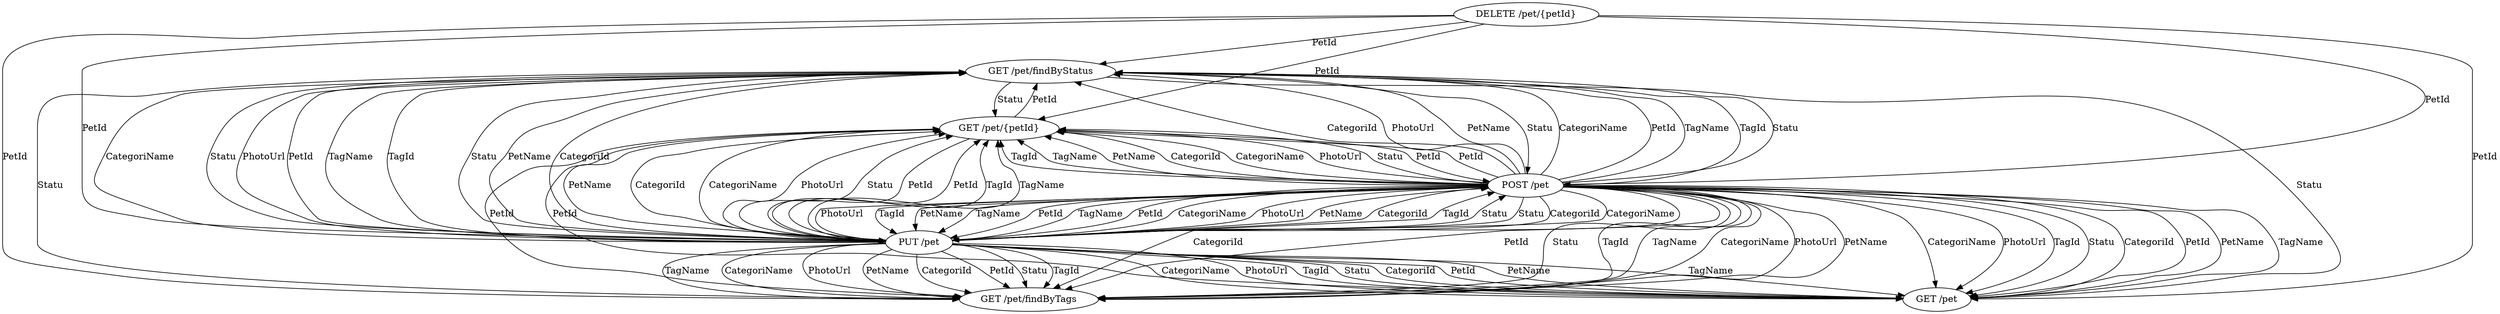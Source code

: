 digraph G {
  1 [ label="GET /pet/findByTags" ];
  2 [ label="DELETE /pet/{petId}" ];
  3 [ label="GET /pet" ];
  4 [ label="GET /pet/findByStatus" ];
  5 [ label="GET /pet/{petId}" ];
  6 [ label="PUT /pet" ];
  7 [ label="POST /pet" ];
  5 -> 4 [ label="PetId" ];
  6 -> 4 [ label="PetId" ];
  6 -> 4 [ label="TagName" ];
  6 -> 4 [ label="CategoriId" ];
  6 -> 4 [ label="PetName" ];
  6 -> 4 [ label="PhotoUrl" ];
  6 -> 4 [ label="CategoriName" ];
  6 -> 4 [ label="TagId" ];
  6 -> 4 [ label="Statu" ];
  2 -> 4 [ label="PetId" ];
  7 -> 4 [ label="PetId" ];
  7 -> 4 [ label="TagName" ];
  7 -> 4 [ label="CategoriId" ];
  7 -> 4 [ label="PetName" ];
  7 -> 4 [ label="PhotoUrl" ];
  7 -> 4 [ label="CategoriName" ];
  7 -> 4 [ label="TagId" ];
  7 -> 4 [ label="Statu" ];
  4 -> 1 [ label="Statu" ];
  5 -> 1 [ label="PetId" ];
  6 -> 1 [ label="PetId" ];
  6 -> 1 [ label="Statu" ];
  6 -> 1 [ label="TagId" ];
  6 -> 1 [ label="TagName" ];
  6 -> 1 [ label="CategoriName" ];
  6 -> 1 [ label="PhotoUrl" ];
  6 -> 1 [ label="PetName" ];
  6 -> 1 [ label="CategoriId" ];
  2 -> 1 [ label="PetId" ];
  7 -> 1 [ label="PetId" ];
  7 -> 1 [ label="Statu" ];
  7 -> 1 [ label="TagId" ];
  7 -> 1 [ label="TagName" ];
  7 -> 1 [ label="CategoriName" ];
  7 -> 1 [ label="PhotoUrl" ];
  7 -> 1 [ label="PetName" ];
  7 -> 1 [ label="CategoriId" ];
  4 -> 3 [ label="Statu" ];
  5 -> 3 [ label="PetId" ];
  6 -> 3 [ label="CategoriName" ];
  6 -> 3 [ label="PhotoUrl" ];
  6 -> 3 [ label="TagId" ];
  6 -> 3 [ label="Statu" ];
  6 -> 3 [ label="CategoriId" ];
  6 -> 3 [ label="PetId" ];
  6 -> 3 [ label="PetName" ];
  6 -> 3 [ label="TagName" ];
  2 -> 3 [ label="PetId" ];
  7 -> 3 [ label="CategoriName" ];
  7 -> 3 [ label="PhotoUrl" ];
  7 -> 3 [ label="TagId" ];
  7 -> 3 [ label="Statu" ];
  7 -> 3 [ label="CategoriId" ];
  7 -> 3 [ label="PetId" ];
  7 -> 3 [ label="PetName" ];
  7 -> 3 [ label="TagName" ];
  4 -> 5 [ label="Statu" ];
  6 -> 5 [ label="PetId" ];
  6 -> 5 [ label="TagId" ];
  6 -> 5 [ label="TagName" ];
  6 -> 5 [ label="PetName" ];
  6 -> 5 [ label="CategoriId" ];
  6 -> 5 [ label="CategoriName" ];
  6 -> 5 [ label="PhotoUrl" ];
  6 -> 5 [ label="Statu" ];
  2 -> 5 [ label="PetId" ];
  7 -> 5 [ label="PetId" ];
  7 -> 5 [ label="TagId" ];
  7 -> 5 [ label="TagName" ];
  7 -> 5 [ label="PetName" ];
  7 -> 5 [ label="CategoriId" ];
  7 -> 5 [ label="CategoriName" ];
  7 -> 5 [ label="PhotoUrl" ];
  7 -> 5 [ label="Statu" ];
  4 -> 6 [ label="Statu" ];
  5 -> 6 [ label="PetId" ];
  2 -> 6 [ label="PetId" ];
  7 -> 6 [ label="Statu" ];
  7 -> 6 [ label="CategoriId" ];
  7 -> 6 [ label="CategoriName" ];
  7 -> 6 [ label="PhotoUrl" ];
  7 -> 6 [ label="TagId" ];
  7 -> 6 [ label="PetName" ];
  7 -> 6 [ label="PetId" ];
  7 -> 6 [ label="TagName" ];
  4 -> 7 [ label="Statu" ];
  5 -> 7 [ label="PetId" ];
  6 -> 7 [ label="TagName" ];
  6 -> 7 [ label="PetId" ];
  6 -> 7 [ label="CategoriName" ];
  6 -> 7 [ label="PhotoUrl" ];
  6 -> 7 [ label="PetName" ];
  6 -> 7 [ label="CategoriId" ];
  6 -> 7 [ label="TagId" ];
  6 -> 7 [ label="Statu" ];
  2 -> 7 [ label="PetId" ];
}
